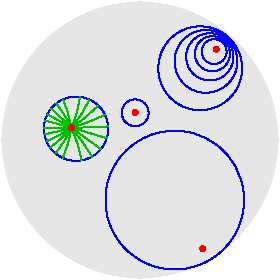 settings.tex="pdflatex";

texpreamble("\usepackage{amsmath}
\usepackage{amsthm,amssymb}
\usepackage{mathpazo}
\usepackage[svgnames]{xcolor}
");
import graph;

size(140);

pair cent(pair p, pair q){
	real A[][]={{p.x,p.y},{q.x,q.y}};
	real[] b={p.x^2+p.y^2+1,q.x^2+q.y^2+1};
	real[] c=0.5*solve(A,b);
	return (c[0],c[1]);
	}

real rad(pair p, pair q){
	real l=dot(cent(p,q),cent(p,q));
	return sqrt(l-1);
	}
	
void circ(pair p, pair q, pen pen=black){
	real paral=p.x*q.y-p.y*q.x;
	if(paral==0){draw(p--q);}
	else{
	draw(arc(cent(p,q),rad(p,q),min(degrees(p-cent(p,q)),degrees(q-cent(p,q))),max(degrees(p-cent(p,q)),degrees(q-cent(p,q)))),pen);
	}
	}
	
void extcirc(pair p, pair q, pen pen=black){
	real paral=p.x*q.y-p.y*q.x;
	if(paral==0){draw(unit(p)--(-unit(p))); draw(unit(q)--(-unit(q)));}
	else{
	picture pic;
	draw(pic,shift(cent(p,q))*scale(rad(p,q))*unitcircle,pen);
	clip(pic,unitcircle);
	add(pic);
	}
	}
	
void perpp(pair p, pair c){
	real dett=p.x*c.y-p.y*c.x;
	real A[][]={{2p.x,2p.y},{c.x,c.y}};
	real[] b={p.x^2+p.y^2+1,-2};
	real[] I=solve(A,b);
	//return (I[0],I[1]);
	circ((I[0],I[1]),p);
	}
	
void tri(pair P, pair Q, pair R){
	circ(P,Q);
	circ(Q,R);
	circ(R,P);
	}
	
	
real l=0.4;
real th=30;
pair alp=l*dir(th);
pair calp=l*dir(-th);
pair bet=dir(0);

pair f(pair z, pair alp, pair bet=dir(0)){
	pair calp=(alp.x,-alp.y);
	return bet*(z-alp)/(calp*z-1);}

pair ci(real r,real t){return (r*cos(t),r*sin(t));}

void hycir(pair c, real r){
	pair hycirc(real t){return f(ci(r,t),c);}
	draw(graph(hycirc,0,2pi,operator..),blue);
	dot(f((0,0),c),red);}
	

filldraw(unitcircle,0.2grey+0.8white,white);
	
for(int i=1; i<=5; ++i){
	hycir(0.85*dir(50),(i+2)/10);}
	
hycir(0.9*dir(300),0.9);
hycir(0.2*dir(100),0.1);
hycir(0.5*dir(170),0.3);

real r=0.3;
pair alp=0.5*dir(170);
pair P=f((0,0),alp);
pair hycirc(real t){return f(ci(r,t),P);}


for(int i=-4; i<5; ++i){
	circ(P,hycirc(0.01+pi*i/11),heavygreen);
	circ(hycirc(pi+0.01+pi*i/11),P,heavygreen);
	}
circ(P,hycirc(0.01+pi*5/11),heavygreen);
circ(P,hycirc(0.01-pi*5/11),heavygreen);

dot(P,red);



